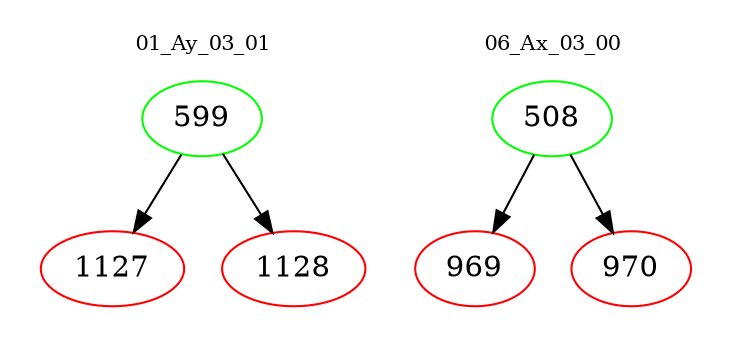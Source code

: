 digraph{
subgraph cluster_0 {
color = white
label = "01_Ay_03_01";
fontsize=10;
T0_599 [label="599", color="green"]
T0_599 -> T0_1127 [color="black"]
T0_1127 [label="1127", color="red"]
T0_599 -> T0_1128 [color="black"]
T0_1128 [label="1128", color="red"]
}
subgraph cluster_1 {
color = white
label = "06_Ax_03_00";
fontsize=10;
T1_508 [label="508", color="green"]
T1_508 -> T1_969 [color="black"]
T1_969 [label="969", color="red"]
T1_508 -> T1_970 [color="black"]
T1_970 [label="970", color="red"]
}
}

